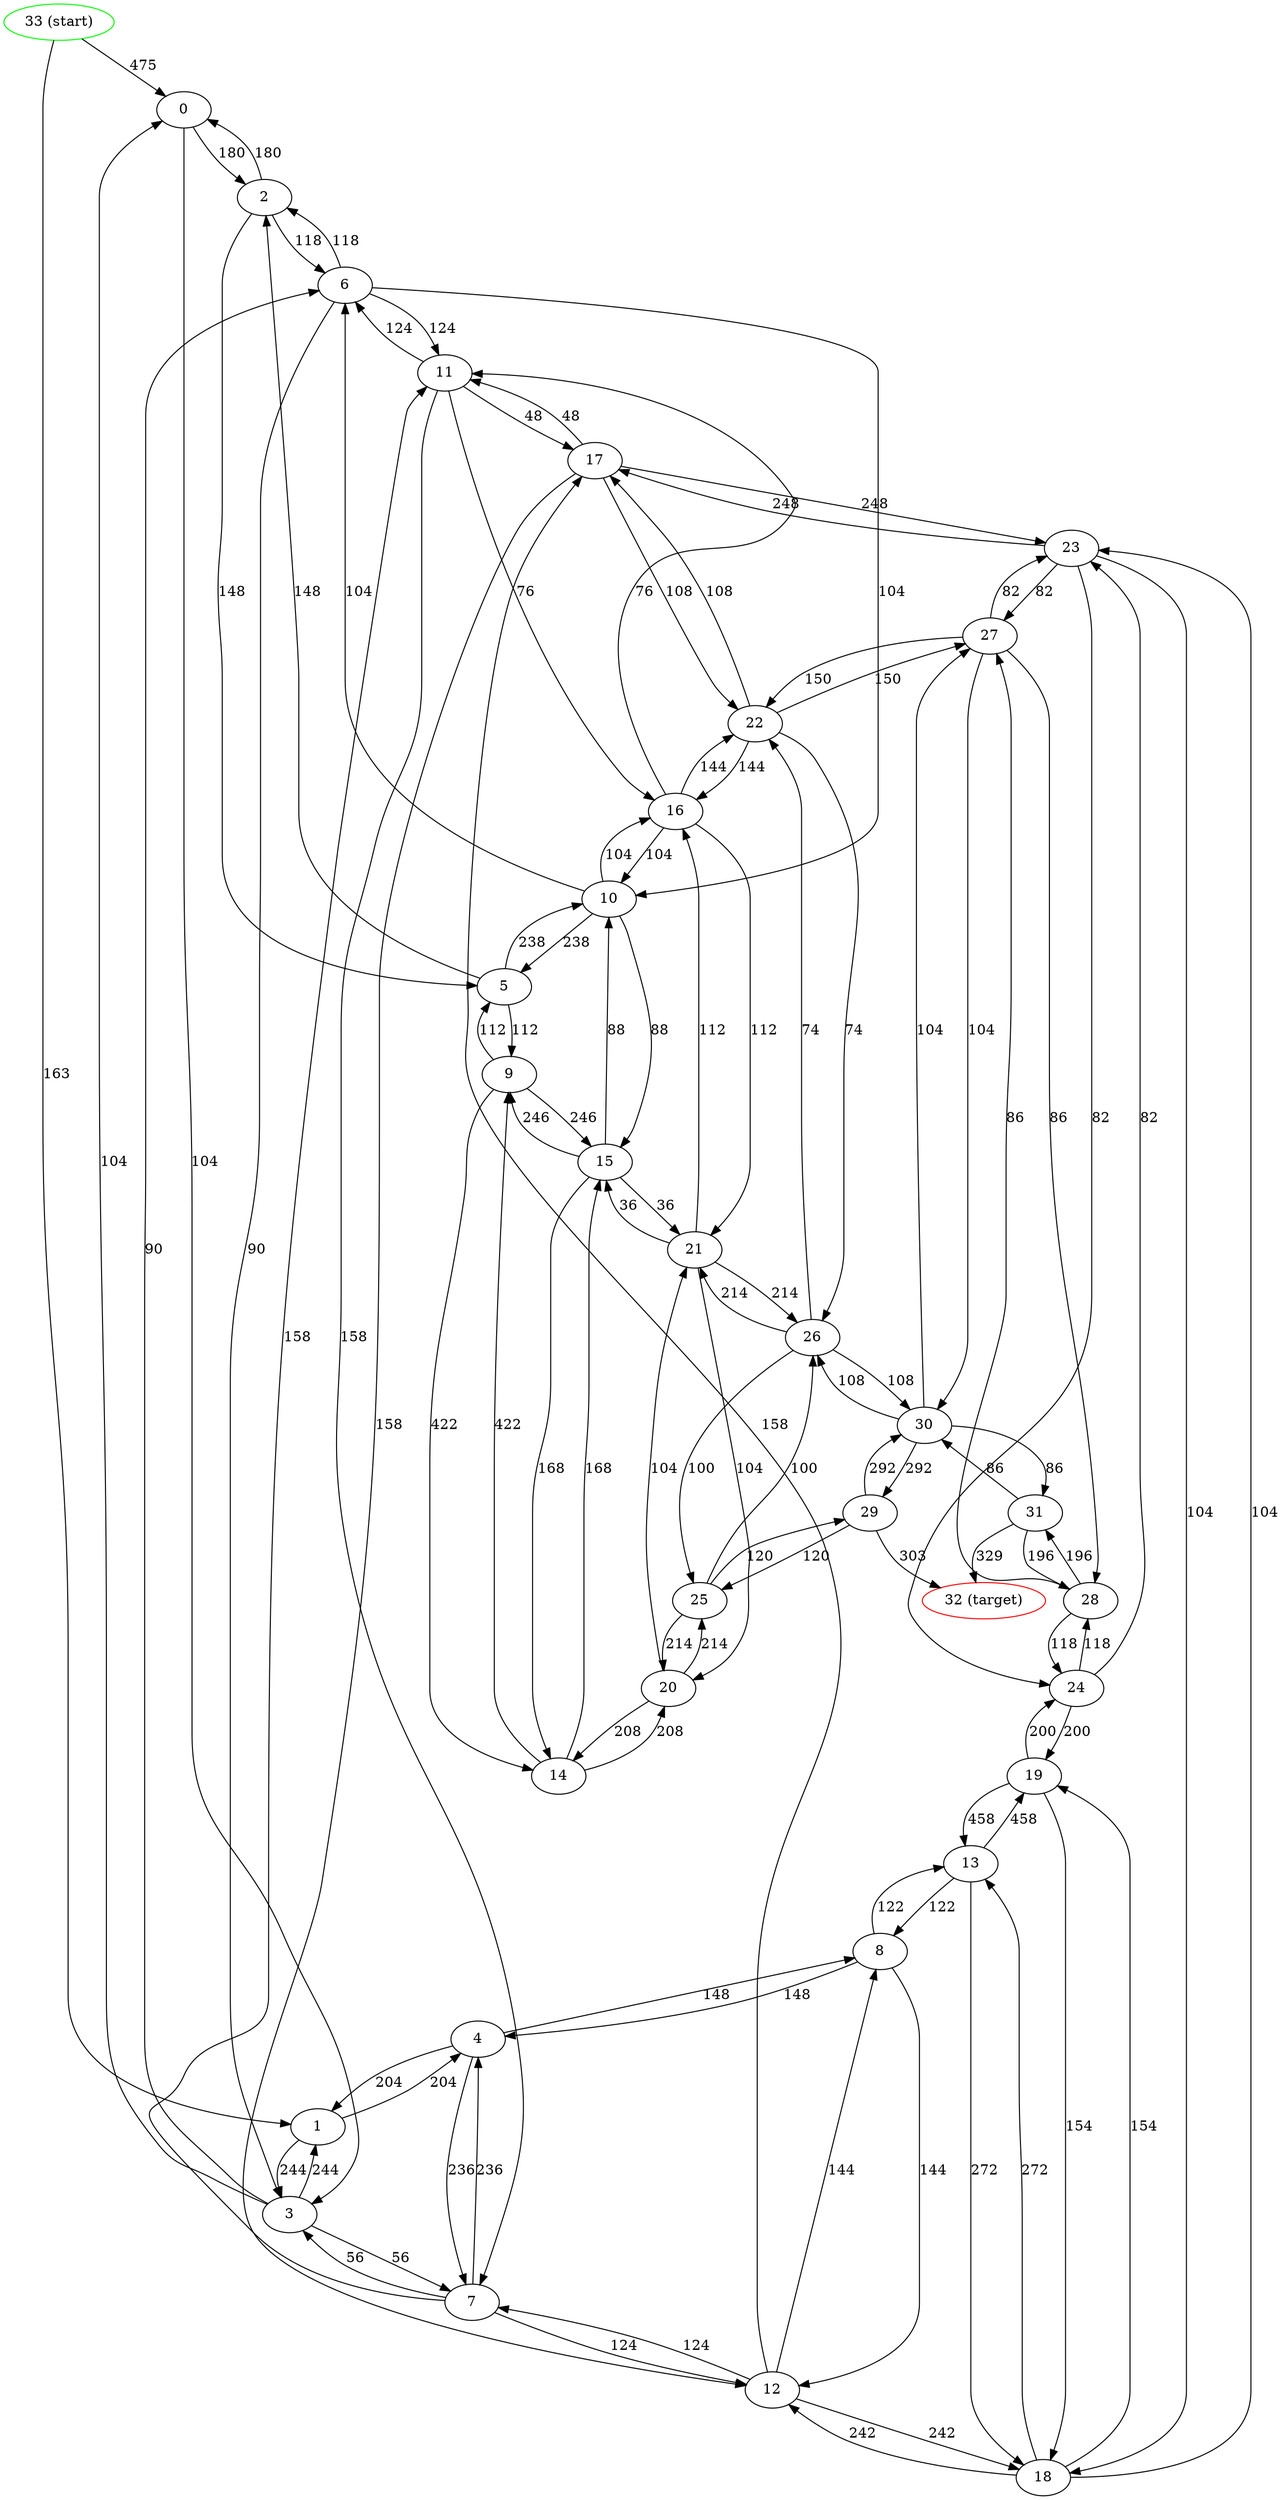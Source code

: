 digraph {
  0 [label="0"]
  0 -> 2 [label="180"]
  0 -> 3 [label="104"]
  1 [label="1"]
  1 -> 3 [label="244"]
  1 -> 4 [label="204"]
  2 [label="2"]
  2 -> 5 [label="148"]
  2 -> 6 [label="118"]
  2 -> 0 [label="180"]
  3 [label="3"]
  3 -> 1 [label="244"]
  3 -> 6 [label="90"]
  3 -> 7 [label="56"]
  3 -> 0 [label="104"]
  4 [label="4"]
  4 -> 7 [label="236"]
  4 -> 8 [label="148"]
  4 -> 1 [label="204"]
  5 [label="5"]
  5 -> 9 [label="112"]
  5 -> 10 [label="238"]
  5 -> 2 [label="148"]
  6 [label="6"]
  6 -> 3 [label="90"]
  6 -> 10 [label="104"]
  6 -> 11 [label="124"]
  6 -> 2 [label="118"]
  7 [label="7"]
  7 -> 4 [label="236"]
  7 -> 11 [label="158"]
  7 -> 12 [label="124"]
  7 -> 3 [label="56"]
  8 [label="8"]
  8 -> 12 [label="144"]
  8 -> 13 [label="122"]
  8 -> 4 [label="148"]
  9 [label="9"]
  9 -> 14 [label="422"]
  9 -> 15 [label="246"]
  9 -> 5 [label="112"]
  10 [label="10"]
  10 -> 6 [label="104"]
  10 -> 15 [label="88"]
  10 -> 16 [label="104"]
  10 -> 5 [label="238"]
  11 [label="11"]
  11 -> 7 [label="158"]
  11 -> 16 [label="76"]
  11 -> 17 [label="48"]
  11 -> 6 [label="124"]
  12 [label="12"]
  12 -> 8 [label="144"]
  12 -> 17 [label="158"]
  12 -> 18 [label="242"]
  12 -> 7 [label="124"]
  13 [label="13"]
  13 -> 18 [label="272"]
  13 -> 19 [label="458"]
  13 -> 8 [label="122"]
  14 [label="14"]
  14 -> 15 [label="168"]
  14 -> 20 [label="208"]
  14 -> 9 [label="422"]
  15 [label="15"]
  15 -> 10 [label="88"]
  15 -> 14 [label="168"]
  15 -> 21 [label="36"]
  15 -> 9 [label="246"]
  16 [label="16"]
  16 -> 11 [label="76"]
  16 -> 21 [label="112"]
  16 -> 22 [label="144"]
  16 -> 10 [label="104"]
  17 [label="17"]
  17 -> 12 [label="158"]
  17 -> 22 [label="108"]
  17 -> 23 [label="248"]
  17 -> 11 [label="48"]
  18 [label="18"]
  18 -> 13 [label="272"]
  18 -> 23 [label="104"]
  18 -> 19 [label="154"]
  18 -> 12 [label="242"]
  19 [label="19"]
  19 -> 24 [label="200"]
  19 -> 18 [label="154"]
  19 -> 13 [label="458"]
  20 [label="20"]
  20 -> 21 [label="104"]
  20 -> 25 [label="214"]
  20 -> 14 [label="208"]
  21 [label="21"]
  21 -> 16 [label="112"]
  21 -> 20 [label="104"]
  21 -> 26 [label="214"]
  21 -> 15 [label="36"]
  22 [label="22"]
  22 -> 17 [label="108"]
  22 -> 26 [label="74"]
  22 -> 27 [label="150"]
  22 -> 16 [label="144"]
  23 [label="23"]
  23 -> 18 [label="104"]
  23 -> 27 [label="82"]
  23 -> 24 [label="82"]
  23 -> 17 [label="248"]
  24 [label="24"]
  24 -> 28 [label="118"]
  24 -> 23 [label="82"]
  24 -> 19 [label="200"]
  25 [label="25"]
  25 -> 26 [label="100"]
  25 -> 29 [label="120"]
  25 -> 20 [label="214"]
  26 [label="26"]
  26 -> 22 [label="74"]
  26 -> 25 [label="100"]
  26 -> 30 [label="108"]
  26 -> 21 [label="214"]
  27 [label="27"]
  27 -> 23 [label="82"]
  27 -> 30 [label="104"]
  27 -> 28 [label="86"]
  27 -> 22 [label="150"]
  28 [label="28"]
  28 -> 31 [label="196"]
  28 -> 27 [label="86"]
  28 -> 24 [label="118"]
  29 [label="29"]
  29 -> 30 [label="292"]
  29 -> 32 [label="303"]
  29 -> 25 [label="120"]
  30 [label="30"]
  30 -> 27 [label="104"]
  30 -> 29 [label="292"]
  30 -> 31 [label="86"]
  30 -> 26 [label="108"]
  31 [label="31"]
  31 -> 32 [label="329"]
  31 -> 30 [label="86"]
  31 -> 28 [label="196"]
  32 [label="32 (target)", color=red]
  33 [label="33 (start)", color=green]
  33 -> 0 [label="475"]
  33 -> 1 [label="163"]
}
